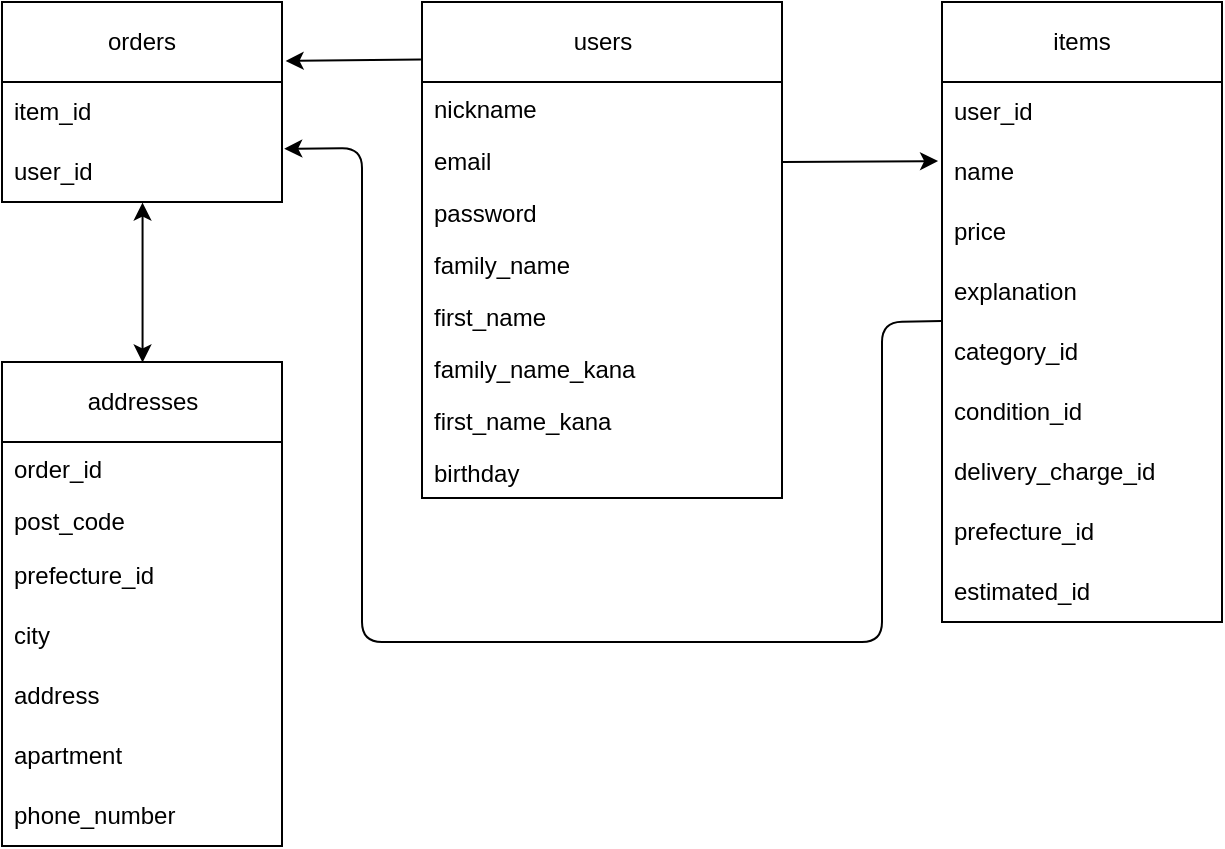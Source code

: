 <mxfile>
    <diagram id="Lphij9zjt_D0RStMMHfo" name="ページ1">
        <mxGraphModel dx="1174" dy="642" grid="1" gridSize="10" guides="0" tooltips="1" connect="0" arrows="0" fold="1" page="1" pageScale="1" pageWidth="827" pageHeight="1169" math="0" shadow="0">
            <root>
                <mxCell id="0"/>
                <mxCell id="1" parent="0"/>
                <mxCell id="31" value="users" style="swimlane;fontStyle=0;childLayout=stackLayout;horizontal=1;startSize=40;fillColor=none;horizontalStack=0;resizeParent=1;resizeParentMax=0;resizeLast=0;collapsible=1;marginBottom=0;html=1;shadow=0;rounded=0;" parent="1" vertex="1">
                    <mxGeometry x="160" y="120" width="180" height="248" as="geometry">
                        <mxRectangle x="310" y="180" width="60" height="30" as="alternateBounds"/>
                    </mxGeometry>
                </mxCell>
                <mxCell id="37" value="nickname" style="text;strokeColor=none;fillColor=none;align=left;verticalAlign=top;spacingLeft=4;spacingRight=4;overflow=hidden;rotatable=0;points=[[0,0.5],[1,0.5]];portConstraint=eastwest;whiteSpace=wrap;html=1;shadow=0;rounded=0;" parent="31" vertex="1">
                    <mxGeometry y="40" width="180" height="26" as="geometry"/>
                </mxCell>
                <mxCell id="32" value="email" style="text;strokeColor=none;fillColor=none;align=left;verticalAlign=top;spacingLeft=4;spacingRight=4;overflow=hidden;rotatable=0;points=[[0,0.5],[1,0.5]];portConstraint=eastwest;whiteSpace=wrap;html=1;shadow=0;rounded=0;" parent="31" vertex="1">
                    <mxGeometry y="66" width="180" height="26" as="geometry"/>
                </mxCell>
                <mxCell id="33" value="password" style="text;strokeColor=none;fillColor=none;align=left;verticalAlign=top;spacingLeft=4;spacingRight=4;overflow=hidden;rotatable=0;points=[[0,0.5],[1,0.5]];portConstraint=eastwest;whiteSpace=wrap;html=1;shadow=0;rounded=0;" parent="31" vertex="1">
                    <mxGeometry y="92" width="180" height="26" as="geometry"/>
                </mxCell>
                <mxCell id="34" value="family_name" style="text;strokeColor=none;fillColor=none;align=left;verticalAlign=top;spacingLeft=4;spacingRight=4;overflow=hidden;rotatable=0;points=[[0,0.5],[1,0.5]];portConstraint=eastwest;whiteSpace=wrap;html=1;shadow=0;rounded=0;" parent="31" vertex="1">
                    <mxGeometry y="118" width="180" height="26" as="geometry"/>
                </mxCell>
                <mxCell id="35" value="first_name" style="text;strokeColor=none;fillColor=none;align=left;verticalAlign=top;spacingLeft=4;spacingRight=4;overflow=hidden;rotatable=0;points=[[0,0.5],[1,0.5]];portConstraint=eastwest;whiteSpace=wrap;html=1;shadow=0;rounded=0;" parent="31" vertex="1">
                    <mxGeometry y="144" width="180" height="26" as="geometry"/>
                </mxCell>
                <mxCell id="38" value="family_name_kana" style="text;strokeColor=none;fillColor=none;align=left;verticalAlign=top;spacingLeft=4;spacingRight=4;overflow=hidden;rotatable=0;points=[[0,0.5],[1,0.5]];portConstraint=eastwest;whiteSpace=wrap;html=1;shadow=0;rounded=0;" parent="31" vertex="1">
                    <mxGeometry y="170" width="180" height="26" as="geometry"/>
                </mxCell>
                <mxCell id="39" value="first_name_kana" style="text;strokeColor=none;fillColor=none;align=left;verticalAlign=top;spacingLeft=4;spacingRight=4;overflow=hidden;rotatable=0;points=[[0,0.5],[1,0.5]];portConstraint=eastwest;whiteSpace=wrap;html=1;shadow=0;rounded=0;" parent="31" vertex="1">
                    <mxGeometry y="196" width="180" height="26" as="geometry"/>
                </mxCell>
                <mxCell id="40" value="birthday" style="text;strokeColor=none;fillColor=none;align=left;verticalAlign=top;spacingLeft=4;spacingRight=4;overflow=hidden;rotatable=0;points=[[0,0.5],[1,0.5]];portConstraint=eastwest;whiteSpace=wrap;html=1;shadow=0;rounded=0;" parent="31" vertex="1">
                    <mxGeometry y="222" width="180" height="26" as="geometry"/>
                </mxCell>
                <mxCell id="43" value="addresses" style="swimlane;fontStyle=0;childLayout=stackLayout;horizontal=1;startSize=40;fillColor=none;horizontalStack=0;resizeParent=1;resizeParentMax=0;resizeLast=0;collapsible=1;marginBottom=0;html=1;shadow=0;rounded=0;" parent="1" vertex="1">
                    <mxGeometry x="-50" y="300" width="140" height="242" as="geometry"/>
                </mxCell>
                <mxCell id="44" value="order_id" style="text;strokeColor=none;fillColor=none;align=left;verticalAlign=top;spacingLeft=4;spacingRight=4;overflow=hidden;rotatable=0;points=[[0,0.5],[1,0.5]];portConstraint=eastwest;whiteSpace=wrap;html=1;shadow=0;rounded=0;" parent="43" vertex="1">
                    <mxGeometry y="40" width="140" height="26" as="geometry"/>
                </mxCell>
                <mxCell id="46" value="post_code" style="text;strokeColor=none;fillColor=none;align=left;verticalAlign=top;spacingLeft=4;spacingRight=4;overflow=hidden;rotatable=0;points=[[0,0.5],[1,0.5]];portConstraint=eastwest;whiteSpace=wrap;html=1;shadow=0;rounded=0;" parent="43" vertex="1">
                    <mxGeometry y="66" width="140" height="26" as="geometry"/>
                </mxCell>
                <mxCell id="64" value="prefecture_id" style="text;strokeColor=none;fillColor=none;align=left;verticalAlign=middle;spacingLeft=4;spacingRight=4;overflow=hidden;points=[[0,0.5],[1,0.5]];portConstraint=eastwest;rotatable=0;whiteSpace=wrap;html=1;shadow=0;fontFamily=Helvetica;fontSize=12;fontColor=default;rounded=0;" parent="43" vertex="1">
                    <mxGeometry y="92" width="140" height="30" as="geometry"/>
                </mxCell>
                <mxCell id="67" value="city" style="text;strokeColor=none;fillColor=none;align=left;verticalAlign=middle;spacingLeft=4;spacingRight=4;overflow=hidden;points=[[0,0.5],[1,0.5]];portConstraint=eastwest;rotatable=0;whiteSpace=wrap;html=1;shadow=0;fontFamily=Helvetica;fontSize=12;fontColor=default;rounded=0;" parent="43" vertex="1">
                    <mxGeometry y="122" width="140" height="30" as="geometry"/>
                </mxCell>
                <mxCell id="65" value="address" style="text;strokeColor=none;fillColor=none;align=left;verticalAlign=middle;spacingLeft=4;spacingRight=4;overflow=hidden;points=[[0,0.5],[1,0.5]];portConstraint=eastwest;rotatable=0;whiteSpace=wrap;html=1;shadow=0;fontFamily=Helvetica;fontSize=12;fontColor=default;rounded=0;" parent="43" vertex="1">
                    <mxGeometry y="152" width="140" height="30" as="geometry"/>
                </mxCell>
                <mxCell id="68" value="apartment" style="text;strokeColor=none;fillColor=none;align=left;verticalAlign=middle;spacingLeft=4;spacingRight=4;overflow=hidden;points=[[0,0.5],[1,0.5]];portConstraint=eastwest;rotatable=0;whiteSpace=wrap;html=1;shadow=0;fontFamily=Helvetica;fontSize=12;fontColor=default;rounded=0;" parent="43" vertex="1">
                    <mxGeometry y="182" width="140" height="30" as="geometry"/>
                </mxCell>
                <mxCell id="63" value="phone_number" style="text;strokeColor=none;fillColor=none;align=left;verticalAlign=middle;spacingLeft=4;spacingRight=4;overflow=hidden;points=[[0,0.5],[1,0.5]];portConstraint=eastwest;rotatable=0;whiteSpace=wrap;html=1;shadow=0;fontFamily=Helvetica;fontSize=12;fontColor=default;rounded=0;" parent="43" vertex="1">
                    <mxGeometry y="212" width="140" height="30" as="geometry"/>
                </mxCell>
                <mxCell id="69" value="items" style="swimlane;fontStyle=0;childLayout=stackLayout;horizontal=1;startSize=40;horizontalStack=0;resizeParent=1;resizeParentMax=0;resizeLast=0;collapsible=1;marginBottom=0;whiteSpace=wrap;html=1;shadow=0;fontFamily=Helvetica;fontSize=12;fontColor=default;fillColor=none;gradientColor=none;rounded=0;" parent="1" vertex="1">
                    <mxGeometry x="420" y="120" width="140" height="310" as="geometry">
                        <mxRectangle x="210" y="520" width="70" height="40" as="alternateBounds"/>
                    </mxGeometry>
                </mxCell>
                <mxCell id="70" value="user_id" style="text;strokeColor=none;fillColor=none;align=left;verticalAlign=middle;spacingLeft=4;spacingRight=4;overflow=hidden;points=[[0,0.5],[1,0.5]];portConstraint=eastwest;rotatable=0;whiteSpace=wrap;html=1;shadow=0;fontFamily=Helvetica;fontSize=12;fontColor=default;rounded=0;" parent="69" vertex="1">
                    <mxGeometry y="40" width="140" height="30" as="geometry"/>
                </mxCell>
                <mxCell id="71" value="name" style="text;strokeColor=none;fillColor=none;align=left;verticalAlign=middle;spacingLeft=4;spacingRight=4;overflow=hidden;points=[[0,0.5],[1,0.5]];portConstraint=eastwest;rotatable=0;whiteSpace=wrap;html=1;shadow=0;fontFamily=Helvetica;fontSize=12;fontColor=default;rounded=0;" parent="69" vertex="1">
                    <mxGeometry y="70" width="140" height="30" as="geometry"/>
                </mxCell>
                <mxCell id="72" value="price" style="text;strokeColor=none;fillColor=none;align=left;verticalAlign=middle;spacingLeft=4;spacingRight=4;overflow=hidden;points=[[0,0.5],[1,0.5]];portConstraint=eastwest;rotatable=0;whiteSpace=wrap;html=1;shadow=0;fontFamily=Helvetica;fontSize=12;fontColor=default;rounded=0;" parent="69" vertex="1">
                    <mxGeometry y="100" width="140" height="30" as="geometry"/>
                </mxCell>
                <mxCell id="131" value="explanation" style="text;strokeColor=none;fillColor=none;align=left;verticalAlign=middle;spacingLeft=4;spacingRight=4;overflow=hidden;points=[[0,0.5],[1,0.5]];portConstraint=eastwest;rotatable=0;whiteSpace=wrap;html=1;" vertex="1" parent="69">
                    <mxGeometry y="130" width="140" height="30" as="geometry"/>
                </mxCell>
                <mxCell id="76" value="category_id" style="text;strokeColor=none;fillColor=none;align=left;verticalAlign=middle;spacingLeft=4;spacingRight=4;overflow=hidden;points=[[0,0.5],[1,0.5]];portConstraint=eastwest;rotatable=0;whiteSpace=wrap;html=1;shadow=0;fontFamily=Helvetica;fontSize=12;fontColor=default;rounded=0;" parent="69" vertex="1">
                    <mxGeometry y="160" width="140" height="30" as="geometry"/>
                </mxCell>
                <mxCell id="75" value="condition_id" style="text;strokeColor=none;fillColor=none;align=left;verticalAlign=middle;spacingLeft=4;spacingRight=4;overflow=hidden;points=[[0,0.5],[1,0.5]];portConstraint=eastwest;rotatable=0;whiteSpace=wrap;html=1;shadow=0;fontFamily=Helvetica;fontSize=12;fontColor=default;rounded=0;" parent="69" vertex="1">
                    <mxGeometry y="190" width="140" height="30" as="geometry"/>
                </mxCell>
                <mxCell id="74" value="delivery_charge_id" style="text;strokeColor=none;fillColor=none;align=left;verticalAlign=middle;spacingLeft=4;spacingRight=4;overflow=hidden;points=[[0,0.5],[1,0.5]];portConstraint=eastwest;rotatable=0;whiteSpace=wrap;html=1;shadow=0;fontFamily=Helvetica;fontSize=12;fontColor=default;rounded=0;" parent="69" vertex="1">
                    <mxGeometry y="220" width="140" height="30" as="geometry"/>
                </mxCell>
                <mxCell id="77" value="prefecture_id" style="text;strokeColor=none;fillColor=none;align=left;verticalAlign=middle;spacingLeft=4;spacingRight=4;overflow=hidden;points=[[0,0.5],[1,0.5]];portConstraint=eastwest;rotatable=0;whiteSpace=wrap;html=1;shadow=0;fontFamily=Helvetica;fontSize=12;fontColor=default;rounded=0;" parent="69" vertex="1">
                    <mxGeometry y="250" width="140" height="30" as="geometry"/>
                </mxCell>
                <mxCell id="73" value="estimated_id" style="text;strokeColor=none;fillColor=none;align=left;verticalAlign=middle;spacingLeft=4;spacingRight=4;overflow=hidden;points=[[0,0.5],[1,0.5]];portConstraint=eastwest;rotatable=0;whiteSpace=wrap;html=1;shadow=0;fontFamily=Helvetica;fontSize=12;fontColor=default;rounded=0;" parent="69" vertex="1">
                    <mxGeometry y="280" width="140" height="30" as="geometry"/>
                </mxCell>
                <mxCell id="97" value="orders" style="swimlane;fontStyle=0;childLayout=stackLayout;horizontal=1;startSize=40;horizontalStack=0;resizeParent=1;resizeParentMax=0;resizeLast=0;collapsible=1;marginBottom=0;whiteSpace=wrap;html=1;shadow=0;fontFamily=Helvetica;fontSize=12;fontColor=default;fillColor=none;gradientColor=none;rounded=0;" parent="1" vertex="1">
                    <mxGeometry x="-50" y="120" width="140" height="100" as="geometry"/>
                </mxCell>
                <mxCell id="98" value="item_id" style="text;strokeColor=none;fillColor=none;align=left;verticalAlign=middle;spacingLeft=4;spacingRight=4;overflow=hidden;points=[[0,0.5],[1,0.5]];portConstraint=eastwest;rotatable=0;whiteSpace=wrap;html=1;shadow=0;fontFamily=Helvetica;fontSize=12;fontColor=default;rounded=0;" parent="97" vertex="1">
                    <mxGeometry y="40" width="140" height="30" as="geometry"/>
                </mxCell>
                <mxCell id="99" value="user_id" style="text;strokeColor=none;fillColor=none;align=left;verticalAlign=middle;spacingLeft=4;spacingRight=4;overflow=hidden;points=[[0,0.5],[1,0.5]];portConstraint=eastwest;rotatable=0;whiteSpace=wrap;html=1;shadow=0;fontFamily=Helvetica;fontSize=12;fontColor=default;rounded=0;" parent="97" vertex="1">
                    <mxGeometry y="70" width="140" height="30" as="geometry"/>
                </mxCell>
                <mxCell id="125" value="" style="endArrow=classic;html=1;entryX=1.013;entryY=0.295;entryDx=0;entryDy=0;entryPerimeter=0;exitX=-0.003;exitY=0.116;exitDx=0;exitDy=0;exitPerimeter=0;" edge="1" parent="1" source="31" target="97">
                    <mxGeometry width="50" height="50" relative="1" as="geometry">
                        <mxPoint x="110" y="290" as="sourcePoint"/>
                        <mxPoint x="150" y="180" as="targetPoint"/>
                    </mxGeometry>
                </mxCell>
                <mxCell id="126" value="" style="endArrow=classic;html=1;exitX=1;exitY=0.538;exitDx=0;exitDy=0;exitPerimeter=0;entryX=-0.014;entryY=0.318;entryDx=0;entryDy=0;entryPerimeter=0;" edge="1" parent="1" source="32" target="71">
                    <mxGeometry width="50" height="50" relative="1" as="geometry">
                        <mxPoint x="350" y="290" as="sourcePoint"/>
                        <mxPoint x="400" y="240" as="targetPoint"/>
                    </mxGeometry>
                </mxCell>
                <mxCell id="127" value="" style="endArrow=classic;startArrow=classic;html=1;entryX=0.502;entryY=1.01;entryDx=0;entryDy=0;entryPerimeter=0;exitX=0.502;exitY=0.001;exitDx=0;exitDy=0;exitPerimeter=0;" edge="1" parent="1" source="43" target="99">
                    <mxGeometry width="50" height="50" relative="1" as="geometry">
                        <mxPoint x="-20" y="290" as="sourcePoint"/>
                        <mxPoint x="30" y="240" as="targetPoint"/>
                    </mxGeometry>
                </mxCell>
                <mxCell id="129" value="" style="endArrow=classic;html=1;exitX=-0.001;exitY=-0.015;exitDx=0;exitDy=0;exitPerimeter=0;entryX=1.008;entryY=0.113;entryDx=0;entryDy=0;entryPerimeter=0;" edge="1" parent="1" source="76" target="99">
                    <mxGeometry width="50" height="50" relative="1" as="geometry">
                        <mxPoint x="210" y="360" as="sourcePoint"/>
                        <mxPoint x="60" y="230" as="targetPoint"/>
                        <Array as="points">
                            <mxPoint x="390" y="280"/>
                            <mxPoint x="390" y="440"/>
                            <mxPoint x="130" y="440"/>
                            <mxPoint x="130" y="193"/>
                        </Array>
                    </mxGeometry>
                </mxCell>
            </root>
        </mxGraphModel>
    </diagram>
</mxfile>